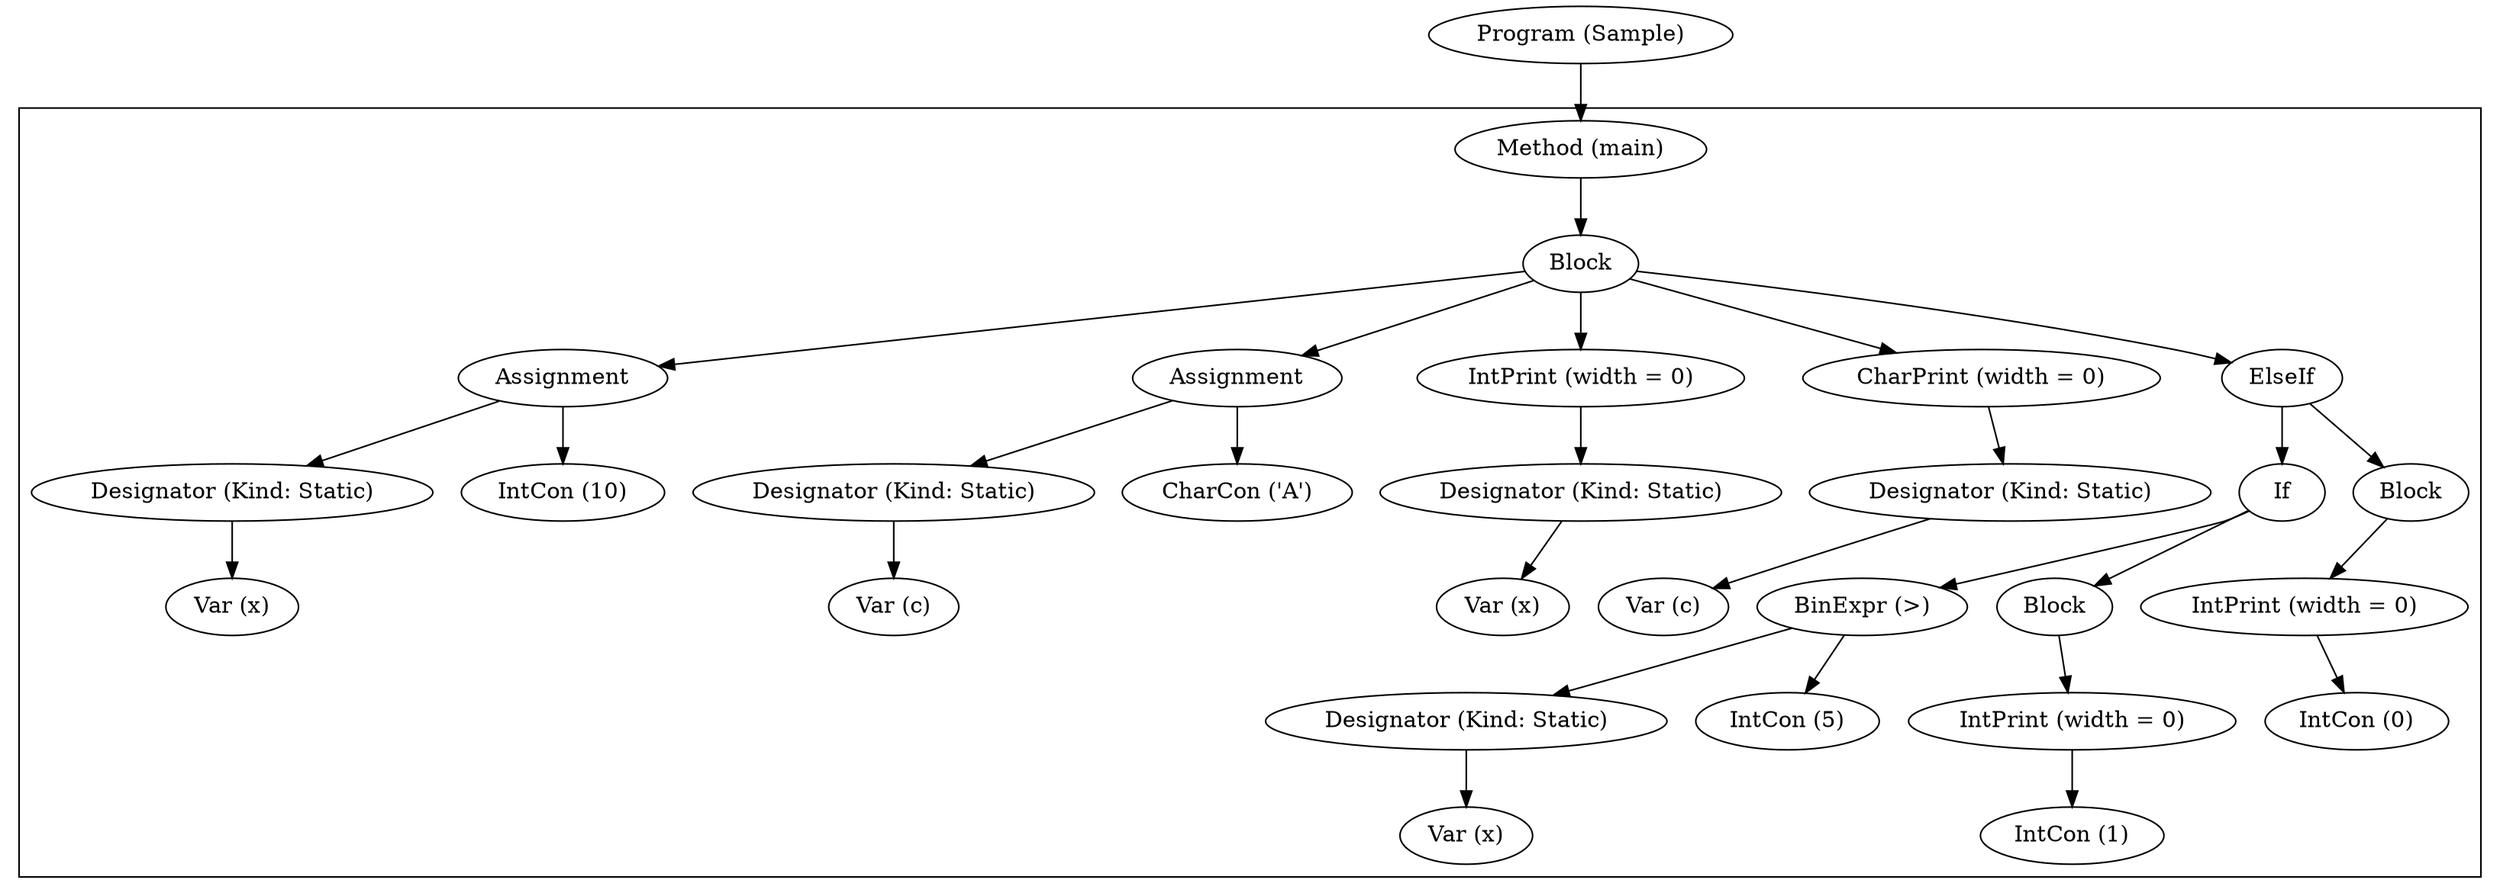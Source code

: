 digraph G {
node0 [label = "Program (Sample)", color = "black"]
node0 -> node4
node4 [label = "Method (main)", color = "black"]
subgraph cluster_node4 {
node4 -> node5
node5 [label = "Block", color = "black"]
node5 -> node10
node10 [label = "Assignment", color = "black"]
node10 -> node7
node7 [label = "Designator (Kind: Static)", color = "black"]
node7 -> node6
node6 [label = "Var (x)", color = "black"]
node10 -> node9
node9 [label = "IntCon (10)", color = "black"]
node5 -> node15
node15 [label = "Assignment", color = "black"]
node15 -> node12
node12 [label = "Designator (Kind: Static)", color = "black"]
node12 -> node11
node11 [label = "Var (c)", color = "black"]
node15 -> node14
node14 [label = "CharCon ('A')", color = "black"]
node5 -> node19
node19 [label = "IntPrint (width = 0)", color = "black"]
node19 -> node18
node18 [label = "Designator (Kind: Static)", color = "black"]
node18 -> node17
node17 [label = "Var (x)", color = "black"]
node5 -> node23
node23 [label = "CharPrint (width = 0)", color = "black"]
node23 -> node22
node22 [label = "Designator (Kind: Static)", color = "black"]
node22 -> node21
node21 [label = "Var (c)", color = "black"]
node5 -> node39
node39 [label = "ElseIf", color = "black"]
node39 -> node34
node34 [label = "If", color = "black"]
node34 -> node29
node29 [label = "BinExpr (>)", color = "black"]
node29 -> node26
node26 [label = "Designator (Kind: Static)", color = "black"]
node26 -> node25
node25 [label = "Var (x)", color = "black"]
node29 -> node28
node28 [label = "IntCon (5)", color = "black"]
node34 -> node30
node30 [label = "Block", color = "black"]
node30 -> node33
node33 [label = "IntPrint (width = 0)", color = "black"]
node33 -> node32
node32 [label = "IntCon (1)", color = "black"]
node39 -> node35
node35 [label = "Block", color = "black"]
node35 -> node38
node38 [label = "IntPrint (width = 0)", color = "black"]
node38 -> node37
node37 [label = "IntCon (0)", color = "black"]
}
}